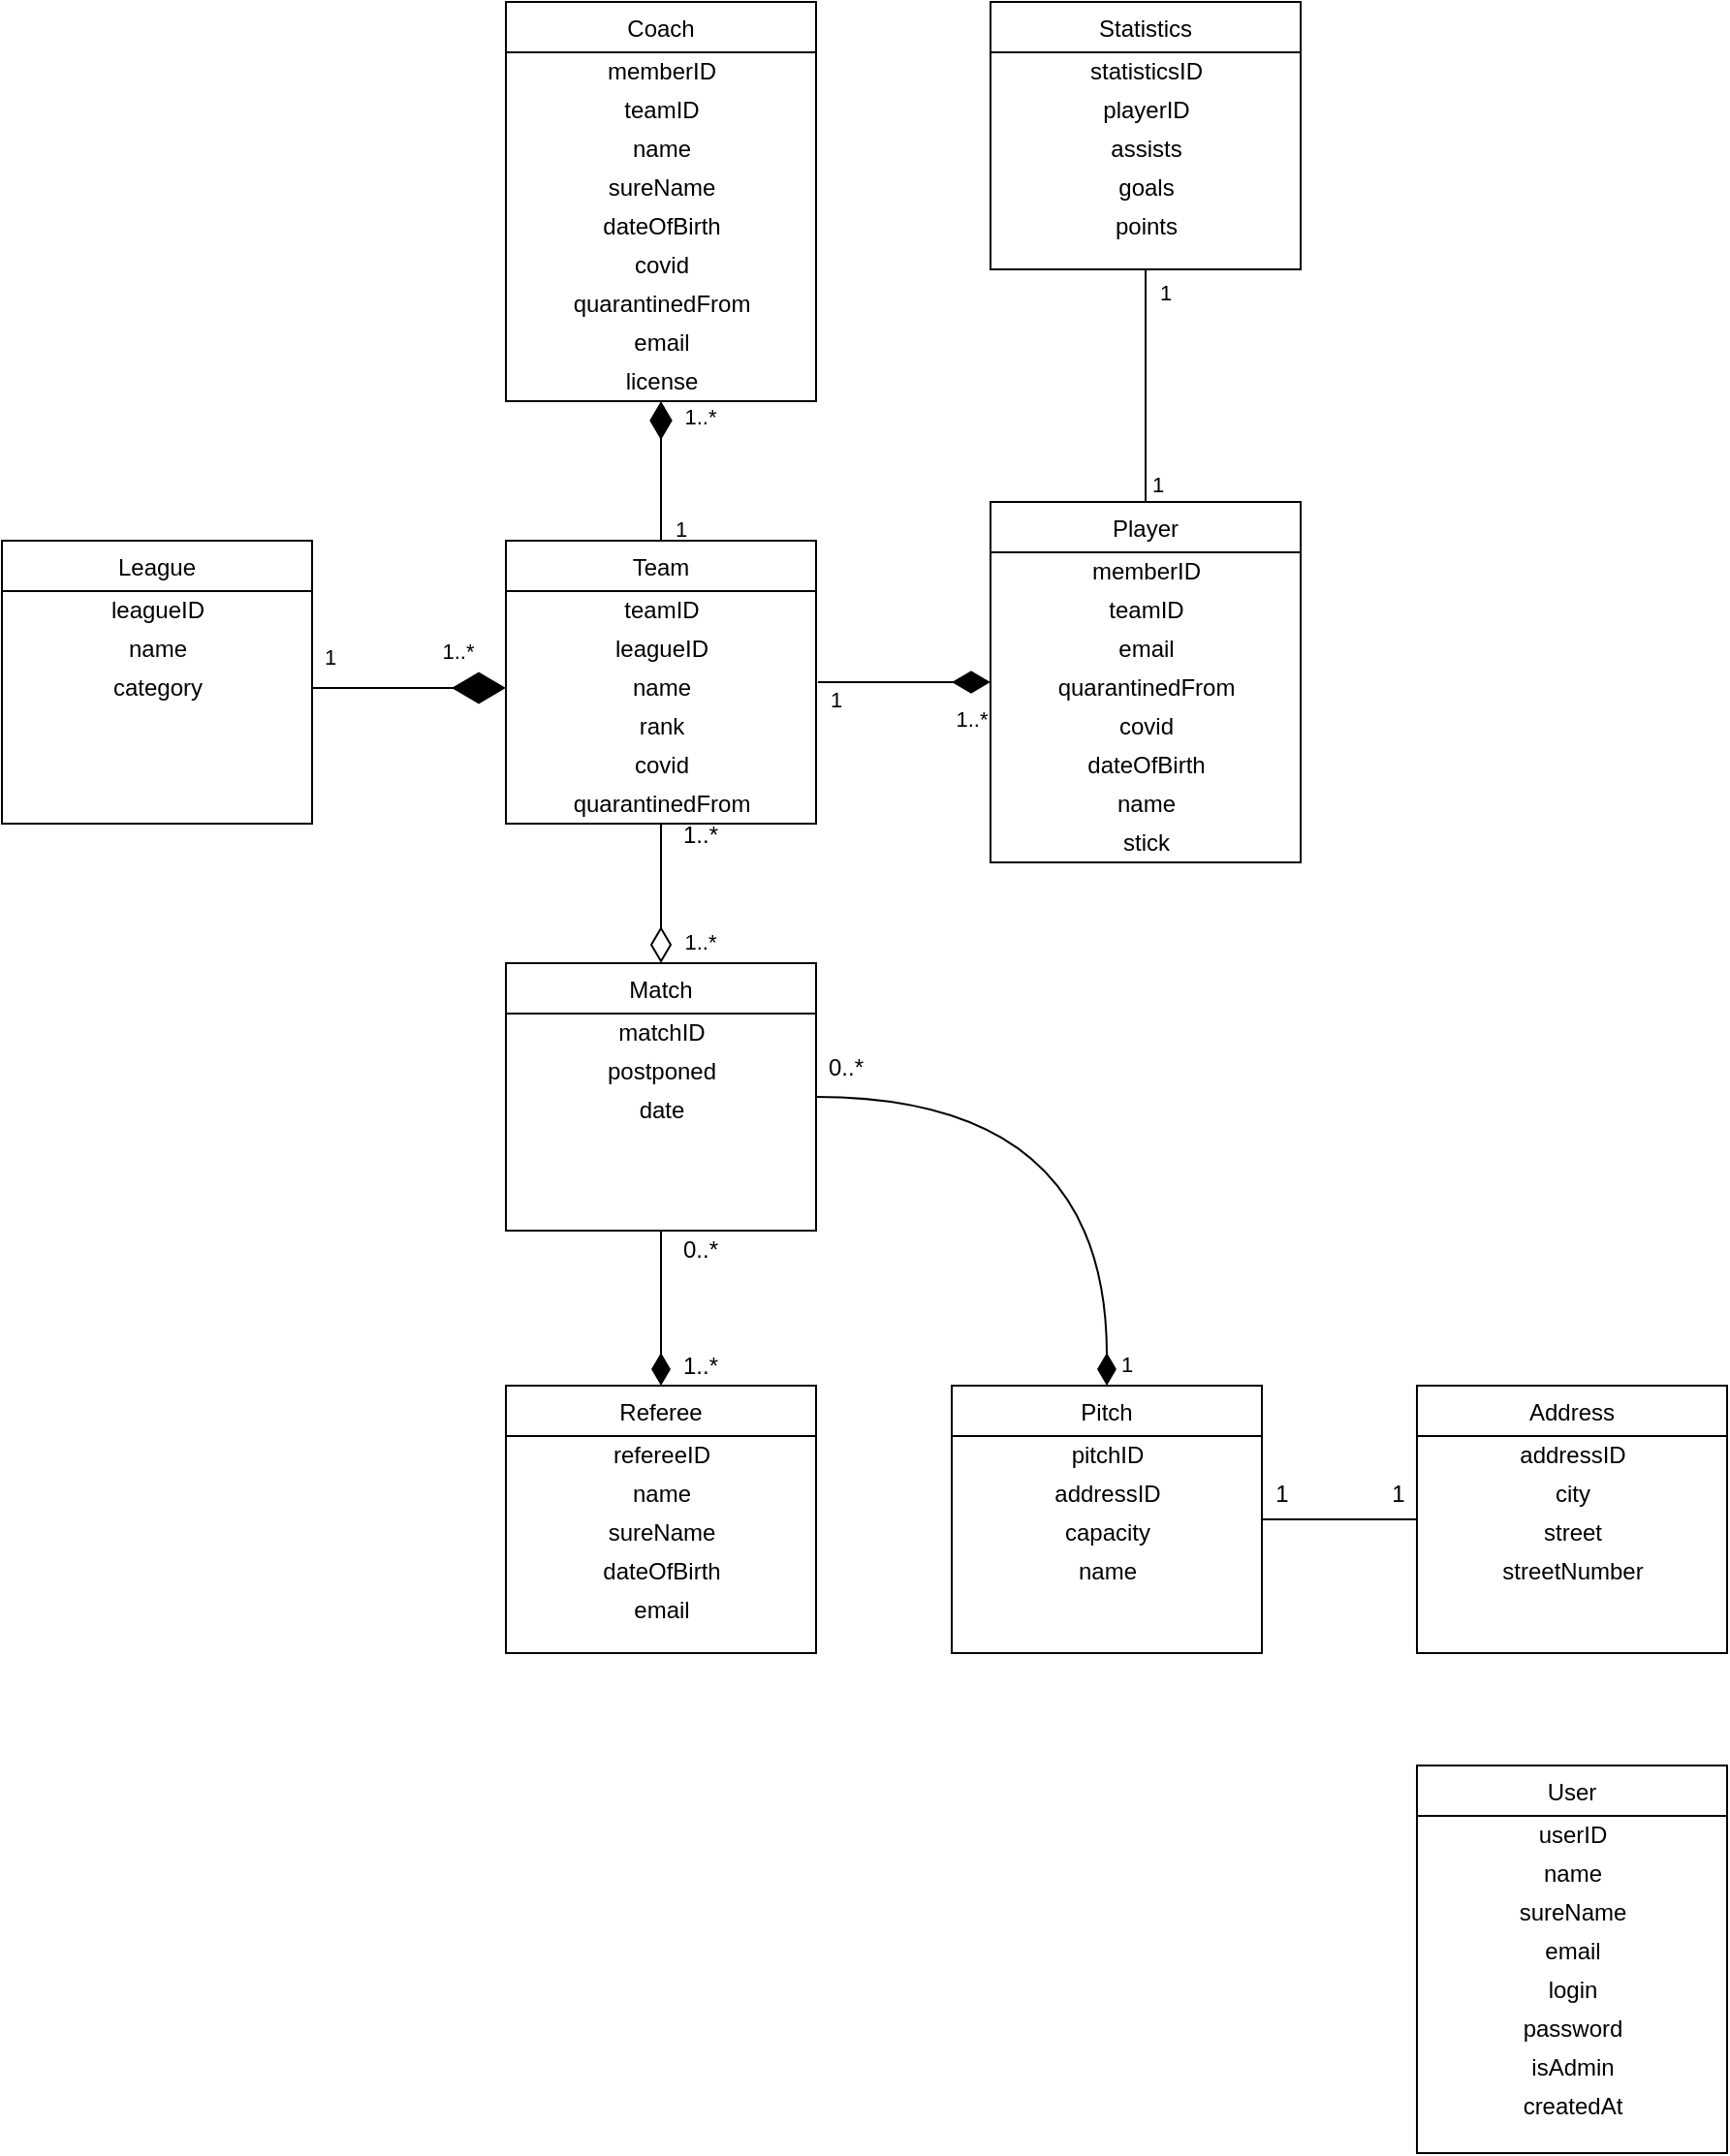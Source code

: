 <mxfile version="14.0.0" type="device"><diagram id="C5RBs43oDa-KdzZeNtuy" name="Page-1"><mxGraphModel dx="1426" dy="794" grid="1" gridSize="10" guides="1" tooltips="1" connect="1" arrows="1" fold="1" page="1" pageScale="1" pageWidth="827" pageHeight="1169" math="0" shadow="0"><root><mxCell id="WIyWlLk6GJQsqaUBKTNV-0"/><mxCell id="WIyWlLk6GJQsqaUBKTNV-1" parent="WIyWlLk6GJQsqaUBKTNV-0"/><mxCell id="SXde1_B3SVta3ZP5FGLc-0" value="" style="edgeStyle=orthogonalEdgeStyle;curved=1;orthogonalLoop=1;jettySize=auto;html=1;endArrow=none;endFill=0;startArrow=diamondThin;startFill=1;startSize=17;" edge="1" parent="WIyWlLk6GJQsqaUBKTNV-1" source="SXde1_B3SVta3ZP5FGLc-3" target="SXde1_B3SVta3ZP5FGLc-29"><mxGeometry relative="1" as="geometry"/></mxCell><mxCell id="SXde1_B3SVta3ZP5FGLc-1" value="1" style="edgeLabel;html=1;align=center;verticalAlign=middle;resizable=0;points=[];" vertex="1" connectable="0" parent="SXde1_B3SVta3ZP5FGLc-0"><mxGeometry x="0.824" y="-1" relative="1" as="geometry"><mxPoint x="11" as="offset"/></mxGeometry></mxCell><mxCell id="SXde1_B3SVta3ZP5FGLc-2" value="1..*" style="edgeLabel;html=1;align=center;verticalAlign=middle;resizable=0;points=[];" vertex="1" connectable="0" parent="SXde1_B3SVta3ZP5FGLc-0"><mxGeometry x="-0.779" y="-1" relative="1" as="geometry"><mxPoint x="21" as="offset"/></mxGeometry></mxCell><mxCell id="SXde1_B3SVta3ZP5FGLc-3" value="Coach" style="swimlane;fontStyle=0;align=center;verticalAlign=top;childLayout=stackLayout;horizontal=1;startSize=26;horizontalStack=0;resizeParent=1;resizeLast=0;collapsible=1;marginBottom=0;rounded=0;shadow=0;strokeWidth=1;" vertex="1" parent="WIyWlLk6GJQsqaUBKTNV-1"><mxGeometry x="360" y="50" width="160" height="206" as="geometry"><mxRectangle x="230" y="140" width="160" height="26" as="alternateBounds"/></mxGeometry></mxCell><mxCell id="SXde1_B3SVta3ZP5FGLc-4" value="memberID" style="text;html=1;align=center;verticalAlign=middle;resizable=0;points=[];autosize=1;" vertex="1" parent="SXde1_B3SVta3ZP5FGLc-3"><mxGeometry y="26" width="160" height="20" as="geometry"/></mxCell><mxCell id="SXde1_B3SVta3ZP5FGLc-5" value="teamID" style="text;html=1;align=center;verticalAlign=middle;resizable=0;points=[];autosize=1;" vertex="1" parent="SXde1_B3SVta3ZP5FGLc-3"><mxGeometry y="46" width="160" height="20" as="geometry"/></mxCell><mxCell id="SXde1_B3SVta3ZP5FGLc-6" value="name" style="text;html=1;align=center;verticalAlign=middle;resizable=0;points=[];autosize=1;" vertex="1" parent="SXde1_B3SVta3ZP5FGLc-3"><mxGeometry y="66" width="160" height="20" as="geometry"/></mxCell><mxCell id="SXde1_B3SVta3ZP5FGLc-7" value="sureName" style="text;html=1;align=center;verticalAlign=middle;resizable=0;points=[];autosize=1;" vertex="1" parent="SXde1_B3SVta3ZP5FGLc-3"><mxGeometry y="86" width="160" height="20" as="geometry"/></mxCell><mxCell id="SXde1_B3SVta3ZP5FGLc-8" value="dateOfBirth" style="text;html=1;align=center;verticalAlign=middle;resizable=0;points=[];autosize=1;" vertex="1" parent="SXde1_B3SVta3ZP5FGLc-3"><mxGeometry y="106" width="160" height="20" as="geometry"/></mxCell><mxCell id="SXde1_B3SVta3ZP5FGLc-9" value="covid" style="text;html=1;align=center;verticalAlign=middle;resizable=0;points=[];autosize=1;" vertex="1" parent="SXde1_B3SVta3ZP5FGLc-3"><mxGeometry y="126" width="160" height="20" as="geometry"/></mxCell><mxCell id="SXde1_B3SVta3ZP5FGLc-10" value="quarantinedFrom" style="text;html=1;align=center;verticalAlign=middle;resizable=0;points=[];autosize=1;" vertex="1" parent="SXde1_B3SVta3ZP5FGLc-3"><mxGeometry y="146" width="160" height="20" as="geometry"/></mxCell><mxCell id="SXde1_B3SVta3ZP5FGLc-11" value="email" style="text;html=1;align=center;verticalAlign=middle;resizable=0;points=[];autosize=1;" vertex="1" parent="SXde1_B3SVta3ZP5FGLc-3"><mxGeometry y="166" width="160" height="20" as="geometry"/></mxCell><mxCell id="SXde1_B3SVta3ZP5FGLc-82" value="license" style="text;html=1;align=center;verticalAlign=middle;resizable=0;points=[];autosize=1;" vertex="1" parent="SXde1_B3SVta3ZP5FGLc-3"><mxGeometry y="186" width="160" height="20" as="geometry"/></mxCell><mxCell id="SXde1_B3SVta3ZP5FGLc-12" value="" style="edgeStyle=orthogonalEdgeStyle;orthogonalLoop=1;jettySize=auto;html=1;endArrow=none;endFill=0;startArrow=none;startFill=0;rounded=0;" edge="1" parent="WIyWlLk6GJQsqaUBKTNV-1" source="SXde1_B3SVta3ZP5FGLc-15" target="SXde1_B3SVta3ZP5FGLc-21"><mxGeometry relative="1" as="geometry"/></mxCell><mxCell id="SXde1_B3SVta3ZP5FGLc-13" value="1" style="edgeLabel;html=1;align=center;verticalAlign=middle;resizable=0;points=[];" vertex="1" connectable="0" parent="SXde1_B3SVta3ZP5FGLc-12"><mxGeometry x="-0.85" y="2" relative="1" as="geometry"><mxPoint x="8" as="offset"/></mxGeometry></mxCell><mxCell id="SXde1_B3SVta3ZP5FGLc-14" value="1" style="edgeLabel;html=1;align=center;verticalAlign=middle;resizable=0;points=[];" vertex="1" connectable="0" parent="SXde1_B3SVta3ZP5FGLc-12"><mxGeometry x="0.883" relative="1" as="geometry"><mxPoint x="10" y="5" as="offset"/></mxGeometry></mxCell><mxCell id="SXde1_B3SVta3ZP5FGLc-15" value="Player" style="swimlane;fontStyle=0;align=center;verticalAlign=top;childLayout=stackLayout;horizontal=1;startSize=26;horizontalStack=0;resizeParent=1;resizeLast=0;collapsible=1;marginBottom=0;rounded=0;shadow=0;strokeWidth=1;" vertex="1" parent="WIyWlLk6GJQsqaUBKTNV-1"><mxGeometry x="610" y="308" width="160" height="186" as="geometry"><mxRectangle x="130" y="380" width="160" height="26" as="alternateBounds"/></mxGeometry></mxCell><mxCell id="SXde1_B3SVta3ZP5FGLc-89" value="memberID" style="text;html=1;align=center;verticalAlign=middle;resizable=0;points=[];autosize=1;" vertex="1" parent="SXde1_B3SVta3ZP5FGLc-15"><mxGeometry y="26" width="160" height="20" as="geometry"/></mxCell><mxCell id="SXde1_B3SVta3ZP5FGLc-90" value="teamID" style="text;html=1;align=center;verticalAlign=middle;resizable=0;points=[];autosize=1;" vertex="1" parent="SXde1_B3SVta3ZP5FGLc-15"><mxGeometry y="46" width="160" height="20" as="geometry"/></mxCell><mxCell id="SXde1_B3SVta3ZP5FGLc-95" value="email" style="text;html=1;align=center;verticalAlign=middle;resizable=0;points=[];autosize=1;" vertex="1" parent="SXde1_B3SVta3ZP5FGLc-15"><mxGeometry y="66" width="160" height="20" as="geometry"/></mxCell><mxCell id="SXde1_B3SVta3ZP5FGLc-94" value="quarantinedFrom" style="text;html=1;align=center;verticalAlign=middle;resizable=0;points=[];autosize=1;" vertex="1" parent="SXde1_B3SVta3ZP5FGLc-15"><mxGeometry y="86" width="160" height="20" as="geometry"/></mxCell><mxCell id="SXde1_B3SVta3ZP5FGLc-93" value="covid" style="text;html=1;align=center;verticalAlign=middle;resizable=0;points=[];autosize=1;" vertex="1" parent="SXde1_B3SVta3ZP5FGLc-15"><mxGeometry y="106" width="160" height="20" as="geometry"/></mxCell><mxCell id="SXde1_B3SVta3ZP5FGLc-92" value="dateOfBirth" style="text;html=1;align=center;verticalAlign=middle;resizable=0;points=[];autosize=1;" vertex="1" parent="SXde1_B3SVta3ZP5FGLc-15"><mxGeometry y="126" width="160" height="20" as="geometry"/></mxCell><mxCell id="SXde1_B3SVta3ZP5FGLc-91" value="name" style="text;html=1;align=center;verticalAlign=middle;resizable=0;points=[];autosize=1;" vertex="1" parent="SXde1_B3SVta3ZP5FGLc-15"><mxGeometry y="146" width="160" height="20" as="geometry"/></mxCell><mxCell id="SXde1_B3SVta3ZP5FGLc-16" value="stick" style="text;html=1;align=center;verticalAlign=middle;resizable=0;points=[];autosize=1;" vertex="1" parent="SXde1_B3SVta3ZP5FGLc-15"><mxGeometry y="166" width="160" height="20" as="geometry"/></mxCell><mxCell id="SXde1_B3SVta3ZP5FGLc-21" value="Statistics" style="swimlane;fontStyle=0;align=center;verticalAlign=top;childLayout=stackLayout;horizontal=1;startSize=26;horizontalStack=0;resizeParent=1;resizeLast=0;collapsible=1;marginBottom=0;rounded=0;shadow=0;strokeWidth=1;" vertex="1" parent="WIyWlLk6GJQsqaUBKTNV-1"><mxGeometry x="610" y="50" width="160" height="138" as="geometry"><mxRectangle x="130" y="380" width="160" height="26" as="alternateBounds"/></mxGeometry></mxCell><mxCell id="SXde1_B3SVta3ZP5FGLc-22" value="statisticsID" style="text;html=1;align=center;verticalAlign=middle;resizable=0;points=[];autosize=1;" vertex="1" parent="SXde1_B3SVta3ZP5FGLc-21"><mxGeometry y="26" width="160" height="20" as="geometry"/></mxCell><mxCell id="SXde1_B3SVta3ZP5FGLc-23" value="playerID" style="text;html=1;align=center;verticalAlign=middle;resizable=0;points=[];autosize=1;" vertex="1" parent="SXde1_B3SVta3ZP5FGLc-21"><mxGeometry y="46" width="160" height="20" as="geometry"/></mxCell><mxCell id="SXde1_B3SVta3ZP5FGLc-24" value="assists" style="text;html=1;align=center;verticalAlign=middle;resizable=0;points=[];autosize=1;" vertex="1" parent="SXde1_B3SVta3ZP5FGLc-21"><mxGeometry y="66" width="160" height="20" as="geometry"/></mxCell><mxCell id="SXde1_B3SVta3ZP5FGLc-25" value="goals" style="text;html=1;align=center;verticalAlign=middle;resizable=0;points=[];autosize=1;" vertex="1" parent="SXde1_B3SVta3ZP5FGLc-21"><mxGeometry y="86" width="160" height="20" as="geometry"/></mxCell><mxCell id="SXde1_B3SVta3ZP5FGLc-26" value="points" style="text;html=1;align=center;verticalAlign=middle;resizable=0;points=[];autosize=1;" vertex="1" parent="SXde1_B3SVta3ZP5FGLc-21"><mxGeometry y="106" width="160" height="20" as="geometry"/></mxCell><mxCell id="SXde1_B3SVta3ZP5FGLc-27" value="" style="edgeStyle=orthogonalEdgeStyle;curved=1;orthogonalLoop=1;jettySize=auto;html=1;endArrow=diamondThin;endFill=0;startSize=6;sourcePerimeterSpacing=0;endSize=16;startArrow=none;startFill=0;" edge="1" parent="WIyWlLk6GJQsqaUBKTNV-1" source="SXde1_B3SVta3ZP5FGLc-29" target="SXde1_B3SVta3ZP5FGLc-39"><mxGeometry relative="1" as="geometry"/></mxCell><mxCell id="SXde1_B3SVta3ZP5FGLc-28" value="1..*" style="edgeLabel;html=1;align=center;verticalAlign=middle;resizable=0;points=[];" vertex="1" connectable="0" parent="SXde1_B3SVta3ZP5FGLc-27"><mxGeometry x="0.684" y="1" relative="1" as="geometry"><mxPoint x="19" y="0.41" as="offset"/></mxGeometry></mxCell><mxCell id="SXde1_B3SVta3ZP5FGLc-29" value="Team" style="swimlane;fontStyle=0;align=center;verticalAlign=top;childLayout=stackLayout;horizontal=1;startSize=26;horizontalStack=0;resizeParent=1;resizeLast=0;collapsible=1;marginBottom=0;rounded=0;shadow=0;strokeWidth=1;" vertex="1" parent="WIyWlLk6GJQsqaUBKTNV-1"><mxGeometry x="360" y="328" width="160" height="146" as="geometry"><mxRectangle x="230" y="140" width="160" height="26" as="alternateBounds"/></mxGeometry></mxCell><mxCell id="SXde1_B3SVta3ZP5FGLc-30" value="teamID" style="text;html=1;align=center;verticalAlign=middle;resizable=0;points=[];autosize=1;" vertex="1" parent="SXde1_B3SVta3ZP5FGLc-29"><mxGeometry y="26" width="160" height="20" as="geometry"/></mxCell><mxCell id="SXde1_B3SVta3ZP5FGLc-31" value="leagueID" style="text;html=1;align=center;verticalAlign=middle;resizable=0;points=[];autosize=1;" vertex="1" parent="SXde1_B3SVta3ZP5FGLc-29"><mxGeometry y="46" width="160" height="20" as="geometry"/></mxCell><mxCell id="SXde1_B3SVta3ZP5FGLc-32" value="name" style="text;html=1;align=center;verticalAlign=middle;resizable=0;points=[];autosize=1;" vertex="1" parent="SXde1_B3SVta3ZP5FGLc-29"><mxGeometry y="66" width="160" height="20" as="geometry"/></mxCell><mxCell id="SXde1_B3SVta3ZP5FGLc-33" value="rank" style="text;html=1;align=center;verticalAlign=middle;resizable=0;points=[];autosize=1;" vertex="1" parent="SXde1_B3SVta3ZP5FGLc-29"><mxGeometry y="86" width="160" height="20" as="geometry"/></mxCell><mxCell id="SXde1_B3SVta3ZP5FGLc-34" value="covid" style="text;html=1;align=center;verticalAlign=middle;resizable=0;points=[];autosize=1;" vertex="1" parent="SXde1_B3SVta3ZP5FGLc-29"><mxGeometry y="106" width="160" height="20" as="geometry"/></mxCell><mxCell id="SXde1_B3SVta3ZP5FGLc-35" value="quarantinedFrom" style="text;html=1;align=center;verticalAlign=middle;resizable=0;points=[];autosize=1;" vertex="1" parent="SXde1_B3SVta3ZP5FGLc-29"><mxGeometry y="126" width="160" height="20" as="geometry"/></mxCell><mxCell id="SXde1_B3SVta3ZP5FGLc-36" value="" style="edgeStyle=orthogonalEdgeStyle;curved=1;orthogonalLoop=1;jettySize=auto;html=1;endArrow=diamondThin;endFill=1;startSize=14;endSize=14;startArrow=none;startFill=0;" edge="1" parent="WIyWlLk6GJQsqaUBKTNV-1" source="SXde1_B3SVta3ZP5FGLc-39" target="SXde1_B3SVta3ZP5FGLc-44"><mxGeometry relative="1" as="geometry"/></mxCell><mxCell id="SXde1_B3SVta3ZP5FGLc-37" value="1" style="edgeLabel;html=1;align=center;verticalAlign=middle;resizable=0;points=[];" vertex="1" connectable="0" parent="SXde1_B3SVta3ZP5FGLc-36"><mxGeometry x="0.924" y="-1" relative="1" as="geometry"><mxPoint x="10.97" as="offset"/></mxGeometry></mxCell><mxCell id="SXde1_B3SVta3ZP5FGLc-38" value="" style="edgeStyle=orthogonalEdgeStyle;rounded=0;orthogonalLoop=1;jettySize=auto;html=1;endArrow=diamondThin;endFill=1;endSize=14;" edge="1" parent="WIyWlLk6GJQsqaUBKTNV-1" source="SXde1_B3SVta3ZP5FGLc-39" target="SXde1_B3SVta3ZP5FGLc-49"><mxGeometry relative="1" as="geometry"/></mxCell><mxCell id="SXde1_B3SVta3ZP5FGLc-39" value="Match" style="swimlane;fontStyle=0;align=center;verticalAlign=top;childLayout=stackLayout;horizontal=1;startSize=26;horizontalStack=0;resizeParent=1;resizeLast=0;collapsible=1;marginBottom=0;rounded=0;shadow=0;strokeWidth=1;" vertex="1" parent="WIyWlLk6GJQsqaUBKTNV-1"><mxGeometry x="360" y="546" width="160" height="138" as="geometry"><mxRectangle x="230" y="140" width="160" height="26" as="alternateBounds"/></mxGeometry></mxCell><mxCell id="SXde1_B3SVta3ZP5FGLc-40" value="matchID" style="text;html=1;align=center;verticalAlign=middle;resizable=0;points=[];autosize=1;" vertex="1" parent="SXde1_B3SVta3ZP5FGLc-39"><mxGeometry y="26" width="160" height="20" as="geometry"/></mxCell><mxCell id="SXde1_B3SVta3ZP5FGLc-41" value="postponed" style="text;html=1;align=center;verticalAlign=middle;resizable=0;points=[];autosize=1;" vertex="1" parent="SXde1_B3SVta3ZP5FGLc-39"><mxGeometry y="46" width="160" height="20" as="geometry"/></mxCell><mxCell id="SXde1_B3SVta3ZP5FGLc-42" value="date" style="text;html=1;align=center;verticalAlign=middle;resizable=0;points=[];autosize=1;" vertex="1" parent="SXde1_B3SVta3ZP5FGLc-39"><mxGeometry y="66" width="160" height="20" as="geometry"/></mxCell><mxCell id="SXde1_B3SVta3ZP5FGLc-43" value="" style="edgeStyle=orthogonalEdgeStyle;rounded=0;orthogonalLoop=1;jettySize=auto;html=1;endArrow=none;endFill=0;startArrow=none;startFill=0;" edge="1" parent="WIyWlLk6GJQsqaUBKTNV-1" source="SXde1_B3SVta3ZP5FGLc-44" target="SXde1_B3SVta3ZP5FGLc-55"><mxGeometry relative="1" as="geometry"/></mxCell><mxCell id="SXde1_B3SVta3ZP5FGLc-44" value="Pitch" style="swimlane;fontStyle=0;align=center;verticalAlign=top;childLayout=stackLayout;horizontal=1;startSize=26;horizontalStack=0;resizeParent=1;resizeLast=0;collapsible=1;marginBottom=0;rounded=0;shadow=0;strokeWidth=1;" vertex="1" parent="WIyWlLk6GJQsqaUBKTNV-1"><mxGeometry x="590" y="764" width="160" height="138" as="geometry"><mxRectangle x="230" y="140" width="160" height="26" as="alternateBounds"/></mxGeometry></mxCell><mxCell id="SXde1_B3SVta3ZP5FGLc-45" value="pitchID" style="text;html=1;align=center;verticalAlign=middle;resizable=0;points=[];autosize=1;" vertex="1" parent="SXde1_B3SVta3ZP5FGLc-44"><mxGeometry y="26" width="160" height="20" as="geometry"/></mxCell><mxCell id="SXde1_B3SVta3ZP5FGLc-46" value="addressID" style="text;html=1;align=center;verticalAlign=middle;resizable=0;points=[];autosize=1;" vertex="1" parent="SXde1_B3SVta3ZP5FGLc-44"><mxGeometry y="46" width="160" height="20" as="geometry"/></mxCell><mxCell id="SXde1_B3SVta3ZP5FGLc-47" value="capacity" style="text;html=1;align=center;verticalAlign=middle;resizable=0;points=[];autosize=1;" vertex="1" parent="SXde1_B3SVta3ZP5FGLc-44"><mxGeometry y="66" width="160" height="20" as="geometry"/></mxCell><mxCell id="SXde1_B3SVta3ZP5FGLc-48" value="name" style="text;html=1;align=center;verticalAlign=middle;resizable=0;points=[];autosize=1;" vertex="1" parent="SXde1_B3SVta3ZP5FGLc-44"><mxGeometry y="86" width="160" height="20" as="geometry"/></mxCell><mxCell id="SXde1_B3SVta3ZP5FGLc-49" value="Referee" style="swimlane;fontStyle=0;align=center;verticalAlign=top;childLayout=stackLayout;horizontal=1;startSize=26;horizontalStack=0;resizeParent=1;resizeLast=0;collapsible=1;marginBottom=0;rounded=0;shadow=0;strokeWidth=1;" vertex="1" parent="WIyWlLk6GJQsqaUBKTNV-1"><mxGeometry x="360" y="764" width="160" height="138" as="geometry"><mxRectangle x="230" y="140" width="160" height="26" as="alternateBounds"/></mxGeometry></mxCell><mxCell id="SXde1_B3SVta3ZP5FGLc-50" value="refereeID" style="text;html=1;align=center;verticalAlign=middle;resizable=0;points=[];autosize=1;" vertex="1" parent="SXde1_B3SVta3ZP5FGLc-49"><mxGeometry y="26" width="160" height="20" as="geometry"/></mxCell><mxCell id="SXde1_B3SVta3ZP5FGLc-51" value="name" style="text;html=1;align=center;verticalAlign=middle;resizable=0;points=[];autosize=1;" vertex="1" parent="SXde1_B3SVta3ZP5FGLc-49"><mxGeometry y="46" width="160" height="20" as="geometry"/></mxCell><mxCell id="SXde1_B3SVta3ZP5FGLc-52" value="sureName" style="text;html=1;align=center;verticalAlign=middle;resizable=0;points=[];autosize=1;" vertex="1" parent="SXde1_B3SVta3ZP5FGLc-49"><mxGeometry y="66" width="160" height="20" as="geometry"/></mxCell><mxCell id="SXde1_B3SVta3ZP5FGLc-53" value="dateOfBirth" style="text;html=1;align=center;verticalAlign=middle;resizable=0;points=[];autosize=1;" vertex="1" parent="SXde1_B3SVta3ZP5FGLc-49"><mxGeometry y="86" width="160" height="20" as="geometry"/></mxCell><mxCell id="SXde1_B3SVta3ZP5FGLc-54" value="email" style="text;html=1;align=center;verticalAlign=middle;resizable=0;points=[];autosize=1;" vertex="1" parent="SXde1_B3SVta3ZP5FGLc-49"><mxGeometry y="106" width="160" height="20" as="geometry"/></mxCell><mxCell id="SXde1_B3SVta3ZP5FGLc-55" value="Address" style="swimlane;fontStyle=0;align=center;verticalAlign=top;childLayout=stackLayout;horizontal=1;startSize=26;horizontalStack=0;resizeParent=1;resizeLast=0;collapsible=1;marginBottom=0;rounded=0;shadow=0;strokeWidth=1;" vertex="1" parent="WIyWlLk6GJQsqaUBKTNV-1"><mxGeometry x="830" y="764" width="160" height="138" as="geometry"><mxRectangle x="230" y="140" width="160" height="26" as="alternateBounds"/></mxGeometry></mxCell><mxCell id="SXde1_B3SVta3ZP5FGLc-56" value="addressID" style="text;html=1;align=center;verticalAlign=middle;resizable=0;points=[];autosize=1;" vertex="1" parent="SXde1_B3SVta3ZP5FGLc-55"><mxGeometry y="26" width="160" height="20" as="geometry"/></mxCell><mxCell id="SXde1_B3SVta3ZP5FGLc-57" value="city" style="text;html=1;align=center;verticalAlign=middle;resizable=0;points=[];autosize=1;" vertex="1" parent="SXde1_B3SVta3ZP5FGLc-55"><mxGeometry y="46" width="160" height="20" as="geometry"/></mxCell><mxCell id="SXde1_B3SVta3ZP5FGLc-58" value="street" style="text;html=1;align=center;verticalAlign=middle;resizable=0;points=[];autosize=1;" vertex="1" parent="SXde1_B3SVta3ZP5FGLc-55"><mxGeometry y="66" width="160" height="20" as="geometry"/></mxCell><mxCell id="SXde1_B3SVta3ZP5FGLc-59" value="streetNumber" style="text;html=1;align=center;verticalAlign=middle;resizable=0;points=[];autosize=1;" vertex="1" parent="SXde1_B3SVta3ZP5FGLc-55"><mxGeometry y="86" width="160" height="20" as="geometry"/></mxCell><mxCell id="SXde1_B3SVta3ZP5FGLc-60" value="User" style="swimlane;fontStyle=0;align=center;verticalAlign=top;childLayout=stackLayout;horizontal=1;startSize=26;horizontalStack=0;resizeParent=1;resizeLast=0;collapsible=1;marginBottom=0;rounded=0;shadow=0;strokeWidth=1;" vertex="1" parent="WIyWlLk6GJQsqaUBKTNV-1"><mxGeometry x="830" y="960" width="160" height="200" as="geometry"><mxRectangle x="230" y="140" width="160" height="26" as="alternateBounds"/></mxGeometry></mxCell><mxCell id="SXde1_B3SVta3ZP5FGLc-61" value="userID" style="text;html=1;align=center;verticalAlign=middle;resizable=0;points=[];autosize=1;" vertex="1" parent="SXde1_B3SVta3ZP5FGLc-60"><mxGeometry y="26" width="160" height="20" as="geometry"/></mxCell><mxCell id="SXde1_B3SVta3ZP5FGLc-62" value="name" style="text;html=1;align=center;verticalAlign=middle;resizable=0;points=[];autosize=1;" vertex="1" parent="SXde1_B3SVta3ZP5FGLc-60"><mxGeometry y="46" width="160" height="20" as="geometry"/></mxCell><mxCell id="SXde1_B3SVta3ZP5FGLc-63" value="sureName" style="text;html=1;align=center;verticalAlign=middle;resizable=0;points=[];autosize=1;" vertex="1" parent="SXde1_B3SVta3ZP5FGLc-60"><mxGeometry y="66" width="160" height="20" as="geometry"/></mxCell><mxCell id="SXde1_B3SVta3ZP5FGLc-64" value="email" style="text;html=1;align=center;verticalAlign=middle;resizable=0;points=[];autosize=1;" vertex="1" parent="SXde1_B3SVta3ZP5FGLc-60"><mxGeometry y="86" width="160" height="20" as="geometry"/></mxCell><mxCell id="SXde1_B3SVta3ZP5FGLc-65" value="login" style="text;html=1;align=center;verticalAlign=middle;resizable=0;points=[];autosize=1;" vertex="1" parent="SXde1_B3SVta3ZP5FGLc-60"><mxGeometry y="106" width="160" height="20" as="geometry"/></mxCell><mxCell id="SXde1_B3SVta3ZP5FGLc-66" value="password" style="text;html=1;align=center;verticalAlign=middle;resizable=0;points=[];autosize=1;" vertex="1" parent="SXde1_B3SVta3ZP5FGLc-60"><mxGeometry y="126" width="160" height="20" as="geometry"/></mxCell><mxCell id="SXde1_B3SVta3ZP5FGLc-67" value="isAdmin" style="text;html=1;align=center;verticalAlign=middle;resizable=0;points=[];autosize=1;" vertex="1" parent="SXde1_B3SVta3ZP5FGLc-60"><mxGeometry y="146" width="160" height="20" as="geometry"/></mxCell><mxCell id="SXde1_B3SVta3ZP5FGLc-68" value="createdAt" style="text;html=1;align=center;verticalAlign=middle;resizable=0;points=[];autosize=1;" vertex="1" parent="SXde1_B3SVta3ZP5FGLc-60"><mxGeometry y="166" width="160" height="20" as="geometry"/></mxCell><mxCell id="SXde1_B3SVta3ZP5FGLc-69" value="1..*" style="text;html=1;align=center;verticalAlign=middle;resizable=0;points=[];autosize=1;" vertex="1" parent="WIyWlLk6GJQsqaUBKTNV-1"><mxGeometry x="445" y="470" width="30" height="20" as="geometry"/></mxCell><mxCell id="SXde1_B3SVta3ZP5FGLc-70" value="0..*" style="text;html=1;align=center;verticalAlign=middle;resizable=0;points=[];autosize=1;" vertex="1" parent="WIyWlLk6GJQsqaUBKTNV-1"><mxGeometry x="520" y="590" width="30" height="20" as="geometry"/></mxCell><mxCell id="SXde1_B3SVta3ZP5FGLc-71" value="0..*" style="text;html=1;align=center;verticalAlign=middle;resizable=0;points=[];autosize=1;" vertex="1" parent="WIyWlLk6GJQsqaUBKTNV-1"><mxGeometry x="445" y="684" width="30" height="20" as="geometry"/></mxCell><mxCell id="SXde1_B3SVta3ZP5FGLc-72" value="1..*" style="text;html=1;align=center;verticalAlign=middle;resizable=0;points=[];autosize=1;" vertex="1" parent="WIyWlLk6GJQsqaUBKTNV-1"><mxGeometry x="445" y="744" width="30" height="20" as="geometry"/></mxCell><mxCell id="SXde1_B3SVta3ZP5FGLc-73" value="1" style="text;html=1;align=center;verticalAlign=middle;resizable=0;points=[];autosize=1;" vertex="1" parent="WIyWlLk6GJQsqaUBKTNV-1"><mxGeometry x="750" y="810" width="20" height="20" as="geometry"/></mxCell><mxCell id="SXde1_B3SVta3ZP5FGLc-74" value="1" style="text;html=1;align=center;verticalAlign=middle;resizable=0;points=[];autosize=1;" vertex="1" parent="WIyWlLk6GJQsqaUBKTNV-1"><mxGeometry x="810" y="810" width="20" height="20" as="geometry"/></mxCell><mxCell id="SXde1_B3SVta3ZP5FGLc-75" value="League" style="swimlane;fontStyle=0;align=center;verticalAlign=top;childLayout=stackLayout;horizontal=1;startSize=26;horizontalStack=0;resizeParent=1;resizeLast=0;collapsible=1;marginBottom=0;rounded=0;shadow=0;strokeWidth=1;" vertex="1" parent="WIyWlLk6GJQsqaUBKTNV-1"><mxGeometry x="100" y="328" width="160" height="146" as="geometry"><mxRectangle x="230" y="140" width="160" height="26" as="alternateBounds"/></mxGeometry></mxCell><mxCell id="SXde1_B3SVta3ZP5FGLc-76" value="leagueID" style="text;html=1;align=center;verticalAlign=middle;resizable=0;points=[];autosize=1;" vertex="1" parent="SXde1_B3SVta3ZP5FGLc-75"><mxGeometry y="26" width="160" height="20" as="geometry"/></mxCell><mxCell id="SXde1_B3SVta3ZP5FGLc-77" value="name" style="text;html=1;align=center;verticalAlign=middle;resizable=0;points=[];autosize=1;" vertex="1" parent="SXde1_B3SVta3ZP5FGLc-75"><mxGeometry y="46" width="160" height="20" as="geometry"/></mxCell><mxCell id="SXde1_B3SVta3ZP5FGLc-78" value="category" style="text;html=1;align=center;verticalAlign=middle;resizable=0;points=[];autosize=1;" vertex="1" parent="SXde1_B3SVta3ZP5FGLc-75"><mxGeometry y="66" width="160" height="20" as="geometry"/></mxCell><mxCell id="SXde1_B3SVta3ZP5FGLc-79" style="edgeStyle=orthogonalEdgeStyle;rounded=0;orthogonalLoop=1;jettySize=auto;html=1;entryX=0;entryY=0.5;entryDx=0;entryDy=0;entryPerimeter=0;endArrow=diamondThin;endFill=1;endSize=25;" edge="1" parent="WIyWlLk6GJQsqaUBKTNV-1" source="SXde1_B3SVta3ZP5FGLc-78" target="SXde1_B3SVta3ZP5FGLc-32"><mxGeometry relative="1" as="geometry"><mxPoint x="320" y="404" as="targetPoint"/></mxGeometry></mxCell><mxCell id="SXde1_B3SVta3ZP5FGLc-80" value="1..*" style="edgeLabel;html=1;align=center;verticalAlign=middle;resizable=0;points=[];" vertex="1" connectable="0" parent="WIyWlLk6GJQsqaUBKTNV-1"><mxGeometry x="470" y="280" as="geometry"><mxPoint x="-135" y="105" as="offset"/></mxGeometry></mxCell><mxCell id="SXde1_B3SVta3ZP5FGLc-81" value="1" style="edgeLabel;html=1;align=center;verticalAlign=middle;resizable=0;points=[];" vertex="1" connectable="0" parent="WIyWlLk6GJQsqaUBKTNV-1"><mxGeometry x="460" y="332" as="geometry"><mxPoint x="-191" y="56" as="offset"/></mxGeometry></mxCell><mxCell id="SXde1_B3SVta3ZP5FGLc-86" value="" style="edgeStyle=orthogonalEdgeStyle;orthogonalLoop=1;jettySize=auto;html=1;endArrow=none;endFill=0;startArrow=diamondThin;startFill=1;startSize=17;rounded=0;entryX=1.006;entryY=0.35;entryDx=0;entryDy=0;entryPerimeter=0;exitX=0;exitY=0.5;exitDx=0;exitDy=0;" edge="1" parent="WIyWlLk6GJQsqaUBKTNV-1" source="SXde1_B3SVta3ZP5FGLc-15" target="SXde1_B3SVta3ZP5FGLc-32"><mxGeometry relative="1" as="geometry"><mxPoint x="550" y="332" as="sourcePoint"/><mxPoint x="550" y="404" as="targetPoint"/></mxGeometry></mxCell><mxCell id="SXde1_B3SVta3ZP5FGLc-87" value="1" style="edgeLabel;html=1;align=center;verticalAlign=middle;resizable=0;points=[];" vertex="1" connectable="0" parent="SXde1_B3SVta3ZP5FGLc-86"><mxGeometry x="0.824" y="-1" relative="1" as="geometry"><mxPoint x="1" y="10" as="offset"/></mxGeometry></mxCell><mxCell id="SXde1_B3SVta3ZP5FGLc-88" value="1..*" style="edgeLabel;html=1;align=center;verticalAlign=middle;resizable=0;points=[];" vertex="1" connectable="0" parent="SXde1_B3SVta3ZP5FGLc-86"><mxGeometry x="-0.779" y="-1" relative="1" as="geometry"><mxPoint y="20" as="offset"/></mxGeometry></mxCell></root></mxGraphModel></diagram></mxfile>